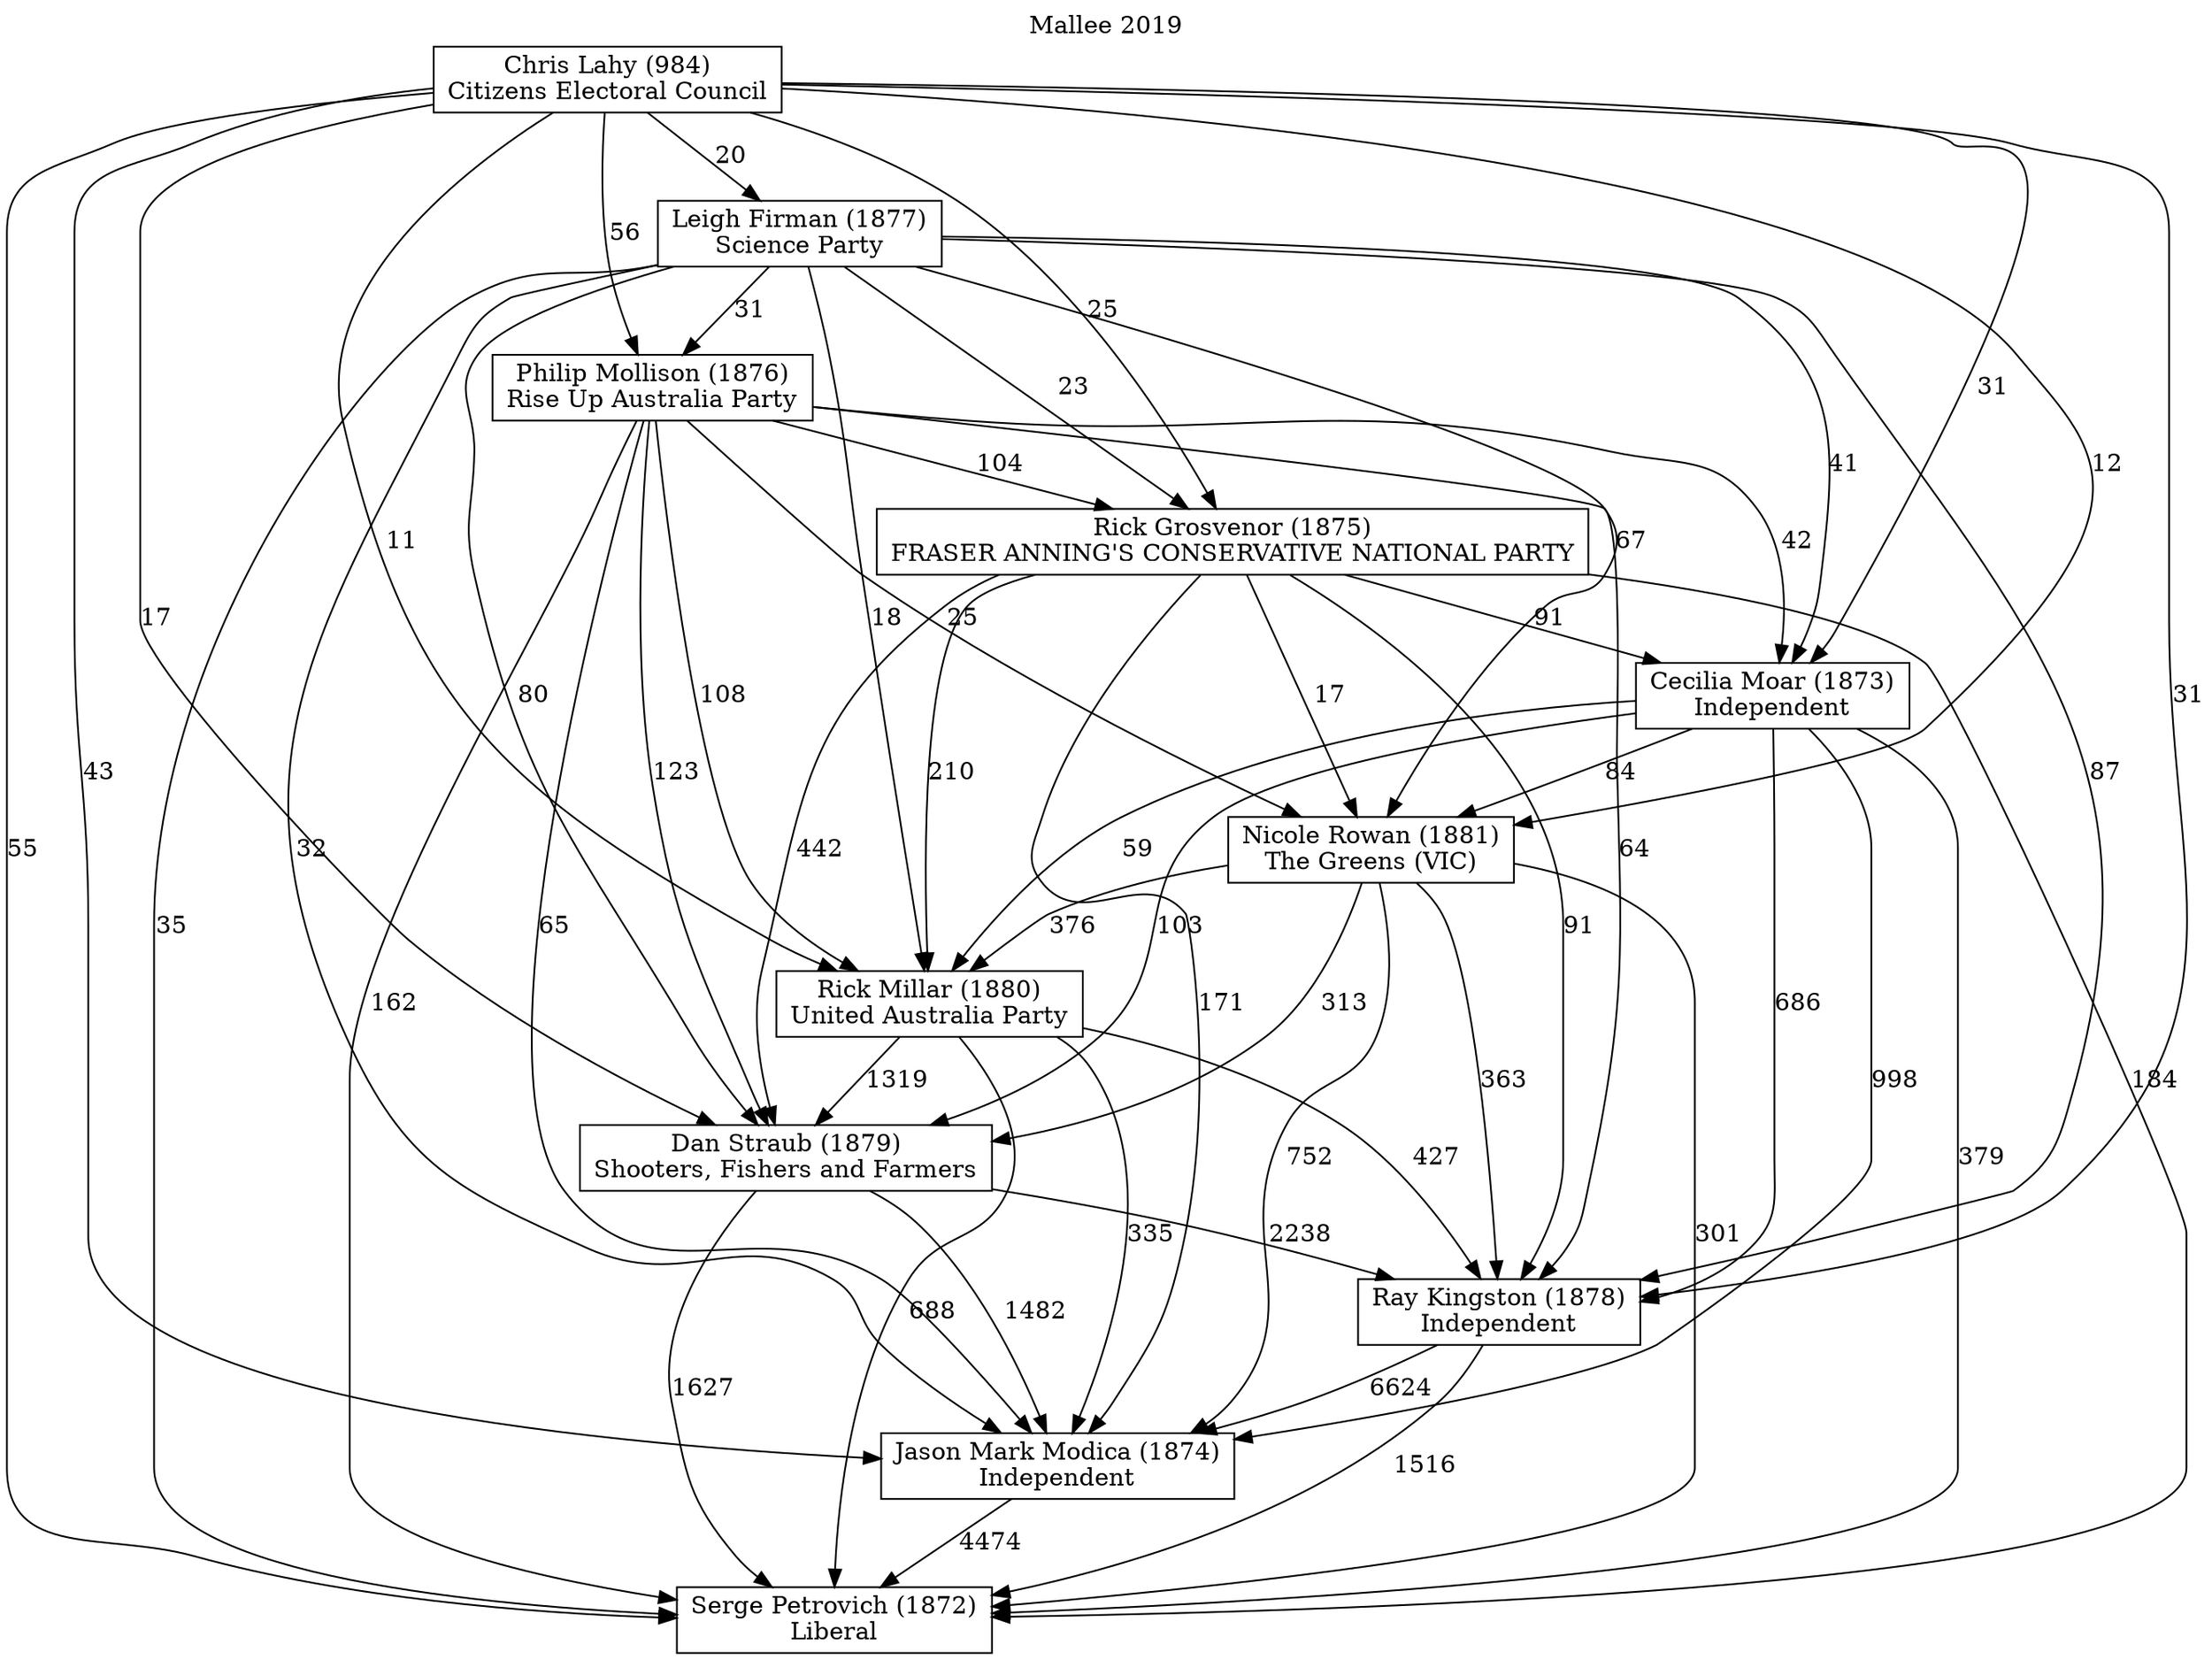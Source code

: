 // House preference flow
digraph "Serge Petrovich (1872)_Mallee_2019" {
	graph [label="Mallee 2019" labelloc=t mclimit=10]
	node [shape=box]
	"Serge Petrovich (1872)" [label="Serge Petrovich (1872)
Liberal"]
	"Jason Mark Modica (1874)" [label="Jason Mark Modica (1874)
Independent"]
	"Ray Kingston (1878)" [label="Ray Kingston (1878)
Independent"]
	"Dan Straub (1879)" [label="Dan Straub (1879)
Shooters, Fishers and Farmers"]
	"Rick Millar (1880)" [label="Rick Millar (1880)
United Australia Party"]
	"Nicole Rowan (1881)" [label="Nicole Rowan (1881)
The Greens (VIC)"]
	"Cecilia Moar (1873)" [label="Cecilia Moar (1873)
Independent"]
	"Rick Grosvenor (1875)" [label="Rick Grosvenor (1875)
FRASER ANNING'S CONSERVATIVE NATIONAL PARTY"]
	"Philip Mollison (1876)" [label="Philip Mollison (1876)
Rise Up Australia Party"]
	"Leigh Firman (1877)" [label="Leigh Firman (1877)
Science Party"]
	"Chris Lahy (984)" [label="Chris Lahy (984)
Citizens Electoral Council"]
	"Jason Mark Modica (1874)" -> "Serge Petrovich (1872)" [label=4474]
	"Ray Kingston (1878)" -> "Jason Mark Modica (1874)" [label=6624]
	"Dan Straub (1879)" -> "Ray Kingston (1878)" [label=2238]
	"Rick Millar (1880)" -> "Dan Straub (1879)" [label=1319]
	"Nicole Rowan (1881)" -> "Rick Millar (1880)" [label=376]
	"Cecilia Moar (1873)" -> "Nicole Rowan (1881)" [label=84]
	"Rick Grosvenor (1875)" -> "Cecilia Moar (1873)" [label=91]
	"Philip Mollison (1876)" -> "Rick Grosvenor (1875)" [label=104]
	"Leigh Firman (1877)" -> "Philip Mollison (1876)" [label=31]
	"Chris Lahy (984)" -> "Leigh Firman (1877)" [label=20]
	"Ray Kingston (1878)" -> "Serge Petrovich (1872)" [label=1516]
	"Dan Straub (1879)" -> "Serge Petrovich (1872)" [label=1627]
	"Rick Millar (1880)" -> "Serge Petrovich (1872)" [label=688]
	"Nicole Rowan (1881)" -> "Serge Petrovich (1872)" [label=301]
	"Cecilia Moar (1873)" -> "Serge Petrovich (1872)" [label=379]
	"Rick Grosvenor (1875)" -> "Serge Petrovich (1872)" [label=184]
	"Philip Mollison (1876)" -> "Serge Petrovich (1872)" [label=162]
	"Leigh Firman (1877)" -> "Serge Petrovich (1872)" [label=35]
	"Chris Lahy (984)" -> "Serge Petrovich (1872)" [label=55]
	"Chris Lahy (984)" -> "Philip Mollison (1876)" [label=56]
	"Leigh Firman (1877)" -> "Rick Grosvenor (1875)" [label=23]
	"Chris Lahy (984)" -> "Rick Grosvenor (1875)" [label=25]
	"Philip Mollison (1876)" -> "Cecilia Moar (1873)" [label=42]
	"Leigh Firman (1877)" -> "Cecilia Moar (1873)" [label=41]
	"Chris Lahy (984)" -> "Cecilia Moar (1873)" [label=31]
	"Rick Grosvenor (1875)" -> "Nicole Rowan (1881)" [label=17]
	"Philip Mollison (1876)" -> "Nicole Rowan (1881)" [label=25]
	"Leigh Firman (1877)" -> "Nicole Rowan (1881)" [label=67]
	"Chris Lahy (984)" -> "Nicole Rowan (1881)" [label=12]
	"Cecilia Moar (1873)" -> "Rick Millar (1880)" [label=59]
	"Rick Grosvenor (1875)" -> "Rick Millar (1880)" [label=210]
	"Philip Mollison (1876)" -> "Rick Millar (1880)" [label=108]
	"Leigh Firman (1877)" -> "Rick Millar (1880)" [label=18]
	"Chris Lahy (984)" -> "Rick Millar (1880)" [label=11]
	"Nicole Rowan (1881)" -> "Dan Straub (1879)" [label=313]
	"Cecilia Moar (1873)" -> "Dan Straub (1879)" [label=103]
	"Rick Grosvenor (1875)" -> "Dan Straub (1879)" [label=442]
	"Philip Mollison (1876)" -> "Dan Straub (1879)" [label=123]
	"Leigh Firman (1877)" -> "Dan Straub (1879)" [label=80]
	"Chris Lahy (984)" -> "Dan Straub (1879)" [label=17]
	"Rick Millar (1880)" -> "Ray Kingston (1878)" [label=427]
	"Nicole Rowan (1881)" -> "Ray Kingston (1878)" [label=363]
	"Cecilia Moar (1873)" -> "Ray Kingston (1878)" [label=686]
	"Rick Grosvenor (1875)" -> "Ray Kingston (1878)" [label=91]
	"Philip Mollison (1876)" -> "Ray Kingston (1878)" [label=64]
	"Leigh Firman (1877)" -> "Ray Kingston (1878)" [label=87]
	"Chris Lahy (984)" -> "Ray Kingston (1878)" [label=31]
	"Dan Straub (1879)" -> "Jason Mark Modica (1874)" [label=1482]
	"Rick Millar (1880)" -> "Jason Mark Modica (1874)" [label=335]
	"Nicole Rowan (1881)" -> "Jason Mark Modica (1874)" [label=752]
	"Cecilia Moar (1873)" -> "Jason Mark Modica (1874)" [label=998]
	"Rick Grosvenor (1875)" -> "Jason Mark Modica (1874)" [label=171]
	"Philip Mollison (1876)" -> "Jason Mark Modica (1874)" [label=65]
	"Leigh Firman (1877)" -> "Jason Mark Modica (1874)" [label=32]
	"Chris Lahy (984)" -> "Jason Mark Modica (1874)" [label=43]
}
